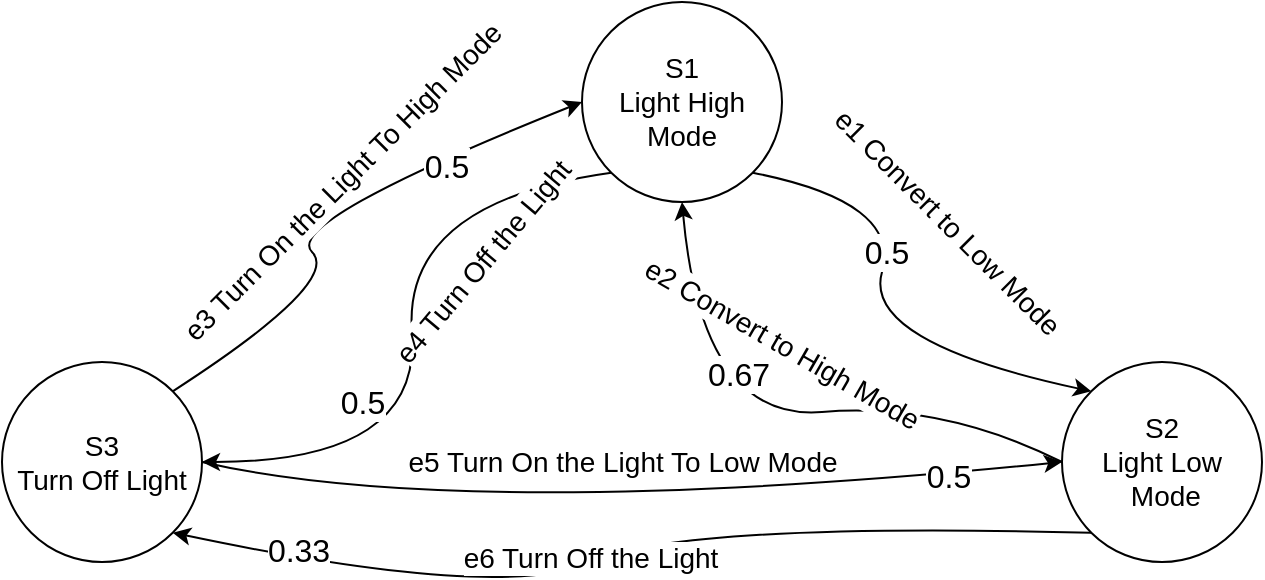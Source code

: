 <mxfile version="27.0.5">
  <diagram name="第 1 页" id="yc7Osr9oxbEuPRUlWCDm">
    <mxGraphModel dx="976" dy="554" grid="1" gridSize="10" guides="1" tooltips="1" connect="1" arrows="1" fold="1" page="1" pageScale="1" pageWidth="827" pageHeight="1169" math="0" shadow="0">
      <root>
        <mxCell id="0" />
        <mxCell id="1" parent="0" />
        <mxCell id="PsAZl0NUh8lT9DwRNa4e-1" value="&lt;font style=&quot;font-size: 14px;&quot;&gt;S2&lt;/font&gt;&lt;div&gt;&lt;font style=&quot;font-size: 14px;&quot;&gt;Light Low&lt;/font&gt;&lt;/div&gt;&lt;div&gt;&lt;font style=&quot;font-size: 14px;&quot;&gt;&amp;nbsp;Mode&lt;/font&gt;&lt;/div&gt;" style="ellipse;whiteSpace=wrap;html=1;aspect=fixed;" parent="1" vertex="1">
          <mxGeometry x="590" y="270" width="100" height="100" as="geometry" />
        </mxCell>
        <mxCell id="PsAZl0NUh8lT9DwRNa4e-2" value="&lt;font style=&quot;font-size: 14px;&quot;&gt;S1&lt;/font&gt;&lt;div&gt;&lt;font style=&quot;font-size: 14px;&quot;&gt;Light High Mode&lt;/font&gt;&lt;/div&gt;" style="ellipse;whiteSpace=wrap;html=1;aspect=fixed;" parent="1" vertex="1">
          <mxGeometry x="350" y="90" width="100" height="100" as="geometry" />
        </mxCell>
        <mxCell id="PsAZl0NUh8lT9DwRNa4e-3" value="&lt;font style=&quot;font-size: 14px;&quot;&gt;S3&lt;/font&gt;&lt;div&gt;&lt;span style=&quot;font-size: 14px;&quot;&gt;Turn Off Light&lt;/span&gt;&lt;/div&gt;" style="ellipse;whiteSpace=wrap;html=1;aspect=fixed;" parent="1" vertex="1">
          <mxGeometry x="60" y="270" width="100" height="100" as="geometry" />
        </mxCell>
        <mxCell id="PsAZl0NUh8lT9DwRNa4e-9" value="" style="curved=1;endArrow=classic;html=1;rounded=0;entryX=0;entryY=0;entryDx=0;entryDy=0;exitX=1;exitY=1;exitDx=0;exitDy=0;" parent="1" source="PsAZl0NUh8lT9DwRNa4e-2" target="PsAZl0NUh8lT9DwRNa4e-1" edge="1">
          <mxGeometry width="50" height="50" relative="1" as="geometry">
            <mxPoint x="440" y="290" as="sourcePoint" />
            <mxPoint x="540" y="260" as="targetPoint" />
            <Array as="points">
              <mxPoint x="510" y="190" />
              <mxPoint x="490" y="260" />
            </Array>
          </mxGeometry>
        </mxCell>
        <mxCell id="PsAZl0NUh8lT9DwRNa4e-12" value="&lt;font style=&quot;font-size: 14px;&quot;&gt;e1 Convert to Low Mode&lt;/font&gt;" style="edgeLabel;html=1;align=center;verticalAlign=middle;resizable=0;points=[];rotation=45;" parent="PsAZl0NUh8lT9DwRNa4e-9" vertex="1" connectable="0">
          <mxGeometry x="-0.073" y="2" relative="1" as="geometry">
            <mxPoint x="34" y="-37" as="offset" />
          </mxGeometry>
        </mxCell>
        <mxCell id="dX7S4IRYwCIxldiiNjED-5" value="&lt;font style=&quot;font-size: 16px;&quot;&gt;0.5&lt;/font&gt;" style="edgeLabel;html=1;align=center;verticalAlign=middle;resizable=0;points=[];" vertex="1" connectable="0" parent="PsAZl0NUh8lT9DwRNa4e-9">
          <mxGeometry x="-0.231" y="-1" relative="1" as="geometry">
            <mxPoint as="offset" />
          </mxGeometry>
        </mxCell>
        <mxCell id="PsAZl0NUh8lT9DwRNa4e-15" value="" style="curved=1;endArrow=classic;html=1;rounded=0;entryX=0.5;entryY=1;entryDx=0;entryDy=0;exitX=0;exitY=0.5;exitDx=0;exitDy=0;" parent="1" source="PsAZl0NUh8lT9DwRNa4e-1" target="PsAZl0NUh8lT9DwRNa4e-2" edge="1">
          <mxGeometry width="50" height="50" relative="1" as="geometry">
            <mxPoint x="410" y="350" as="sourcePoint" />
            <mxPoint x="460" y="300" as="targetPoint" />
            <Array as="points">
              <mxPoint x="530" y="290" />
              <mxPoint x="410" y="300" />
            </Array>
          </mxGeometry>
        </mxCell>
        <mxCell id="PsAZl0NUh8lT9DwRNa4e-17" value="&lt;font style=&quot;font-size: 14px;&quot;&gt;e2 Convert to High Mode&lt;/font&gt;" style="edgeLabel;html=1;align=center;verticalAlign=middle;resizable=0;points=[];rotation=30;" parent="PsAZl0NUh8lT9DwRNa4e-15" vertex="1" connectable="0">
          <mxGeometry x="0.122" y="-4" relative="1" as="geometry">
            <mxPoint x="20" y="-34" as="offset" />
          </mxGeometry>
        </mxCell>
        <mxCell id="dX7S4IRYwCIxldiiNjED-6" value="&lt;font style=&quot;font-size: 16px;&quot;&gt;0.67&lt;/font&gt;" style="edgeLabel;html=1;align=center;verticalAlign=middle;resizable=0;points=[];" vertex="1" connectable="0" parent="PsAZl0NUh8lT9DwRNa4e-15">
          <mxGeometry x="0.408" y="-20" relative="1" as="geometry">
            <mxPoint as="offset" />
          </mxGeometry>
        </mxCell>
        <mxCell id="PsAZl0NUh8lT9DwRNa4e-21" value="" style="curved=1;endArrow=classic;html=1;rounded=0;entryX=0;entryY=0.5;entryDx=0;entryDy=0;exitX=1;exitY=0;exitDx=0;exitDy=0;" parent="1" source="PsAZl0NUh8lT9DwRNa4e-3" target="PsAZl0NUh8lT9DwRNa4e-2" edge="1">
          <mxGeometry width="50" height="50" relative="1" as="geometry">
            <mxPoint x="200" y="250" as="sourcePoint" />
            <mxPoint x="250" y="200" as="targetPoint" />
            <Array as="points">
              <mxPoint x="230" y="230" />
              <mxPoint x="200" y="200" />
            </Array>
          </mxGeometry>
        </mxCell>
        <mxCell id="PsAZl0NUh8lT9DwRNa4e-22" value="&lt;font style=&quot;font-size: 14px;&quot;&gt;e3 Turn On the Light To High Mode&lt;/font&gt;" style="edgeLabel;html=1;align=center;verticalAlign=middle;resizable=0;points=[];rotation=-45;" parent="PsAZl0NUh8lT9DwRNa4e-21" vertex="1" connectable="0">
          <mxGeometry x="0.238" y="-2" relative="1" as="geometry">
            <mxPoint x="-13" y="-5" as="offset" />
          </mxGeometry>
        </mxCell>
        <mxCell id="dX7S4IRYwCIxldiiNjED-1" value="&lt;font style=&quot;font-size: 16px;&quot;&gt;0.5&lt;/font&gt;" style="edgeLabel;html=1;align=center;verticalAlign=middle;resizable=0;points=[];" vertex="1" connectable="0" parent="PsAZl0NUh8lT9DwRNa4e-21">
          <mxGeometry x="0.51" y="-4" relative="1" as="geometry">
            <mxPoint as="offset" />
          </mxGeometry>
        </mxCell>
        <mxCell id="PsAZl0NUh8lT9DwRNa4e-23" value="" style="curved=1;endArrow=classic;html=1;rounded=0;entryX=1;entryY=0.5;entryDx=0;entryDy=0;exitX=0;exitY=1;exitDx=0;exitDy=0;" parent="1" source="PsAZl0NUh8lT9DwRNa4e-2" target="PsAZl0NUh8lT9DwRNa4e-3" edge="1">
          <mxGeometry width="50" height="50" relative="1" as="geometry">
            <mxPoint x="270" y="370" as="sourcePoint" />
            <mxPoint x="320" y="320" as="targetPoint" />
            <Array as="points">
              <mxPoint x="260" y="190" />
              <mxPoint x="270" y="320" />
            </Array>
          </mxGeometry>
        </mxCell>
        <mxCell id="PsAZl0NUh8lT9DwRNa4e-24" value="&lt;font style=&quot;font-size: 14px;&quot;&gt;e4 Turn Off the Light&lt;/font&gt;" style="edgeLabel;html=1;align=center;verticalAlign=middle;resizable=0;points=[];rotation=-50;" parent="PsAZl0NUh8lT9DwRNa4e-23" vertex="1" connectable="0">
          <mxGeometry x="0.125" y="-3" relative="1" as="geometry">
            <mxPoint x="36" y="-59" as="offset" />
          </mxGeometry>
        </mxCell>
        <mxCell id="dX7S4IRYwCIxldiiNjED-2" value="&lt;font style=&quot;font-size: 16px;&quot;&gt;0.5&lt;/font&gt;" style="edgeLabel;html=1;align=center;verticalAlign=middle;resizable=0;points=[];" vertex="1" connectable="0" parent="PsAZl0NUh8lT9DwRNa4e-23">
          <mxGeometry x="0.619" y="-7" relative="1" as="geometry">
            <mxPoint x="14" y="-23" as="offset" />
          </mxGeometry>
        </mxCell>
        <mxCell id="PsAZl0NUh8lT9DwRNa4e-25" value="" style="curved=1;endArrow=classic;html=1;rounded=0;entryX=0;entryY=0.5;entryDx=0;entryDy=0;exitX=1;exitY=0.5;exitDx=0;exitDy=0;" parent="1" source="PsAZl0NUh8lT9DwRNa4e-3" target="PsAZl0NUh8lT9DwRNa4e-1" edge="1">
          <mxGeometry width="50" height="50" relative="1" as="geometry">
            <mxPoint x="270" y="410" as="sourcePoint" />
            <mxPoint x="320" y="360" as="targetPoint" />
            <Array as="points">
              <mxPoint x="290" y="350" />
            </Array>
          </mxGeometry>
        </mxCell>
        <mxCell id="PsAZl0NUh8lT9DwRNa4e-26" value="&lt;font style=&quot;font-size: 14px;&quot;&gt;e5 Turn On the Light To Low Mode&lt;/font&gt;" style="edgeLabel;html=1;align=center;verticalAlign=middle;resizable=0;points=[];" parent="PsAZl0NUh8lT9DwRNa4e-25" vertex="1" connectable="0">
          <mxGeometry x="-0.197" y="10" relative="1" as="geometry">
            <mxPoint x="40" y="-16" as="offset" />
          </mxGeometry>
        </mxCell>
        <mxCell id="dX7S4IRYwCIxldiiNjED-3" value="&lt;font style=&quot;font-size: 16px;&quot;&gt;0.5&lt;/font&gt;" style="edgeLabel;html=1;align=center;verticalAlign=middle;resizable=0;points=[];" vertex="1" connectable="0" parent="PsAZl0NUh8lT9DwRNa4e-25">
          <mxGeometry x="0.736" y="-1" relative="1" as="geometry">
            <mxPoint as="offset" />
          </mxGeometry>
        </mxCell>
        <mxCell id="PsAZl0NUh8lT9DwRNa4e-27" value="" style="curved=1;endArrow=classic;html=1;rounded=0;entryX=1;entryY=1;entryDx=0;entryDy=0;exitX=0;exitY=1;exitDx=0;exitDy=0;" parent="1" source="PsAZl0NUh8lT9DwRNa4e-1" target="PsAZl0NUh8lT9DwRNa4e-3" edge="1">
          <mxGeometry width="50" height="50" relative="1" as="geometry">
            <mxPoint x="310" y="470" as="sourcePoint" />
            <mxPoint x="360" y="420" as="targetPoint" />
            <Array as="points">
              <mxPoint x="400" y="350" />
              <mxPoint x="310" y="390" />
            </Array>
          </mxGeometry>
        </mxCell>
        <mxCell id="PsAZl0NUh8lT9DwRNa4e-28" value="&lt;font style=&quot;font-size: 14px;&quot;&gt;e6 Turn Off the Light&lt;/font&gt;" style="edgeLabel;html=1;align=center;verticalAlign=middle;resizable=0;points=[];" parent="PsAZl0NUh8lT9DwRNa4e-27" vertex="1" connectable="0">
          <mxGeometry x="0.078" y="-2" relative="1" as="geometry">
            <mxPoint as="offset" />
          </mxGeometry>
        </mxCell>
        <mxCell id="dX7S4IRYwCIxldiiNjED-4" value="&lt;font style=&quot;font-size: 16px;&quot;&gt;0.33&lt;/font&gt;" style="edgeLabel;html=1;align=center;verticalAlign=middle;resizable=0;points=[];" vertex="1" connectable="0" parent="PsAZl0NUh8lT9DwRNa4e-27">
          <mxGeometry x="0.732" y="-4" relative="1" as="geometry">
            <mxPoint y="-1" as="offset" />
          </mxGeometry>
        </mxCell>
      </root>
    </mxGraphModel>
  </diagram>
</mxfile>
